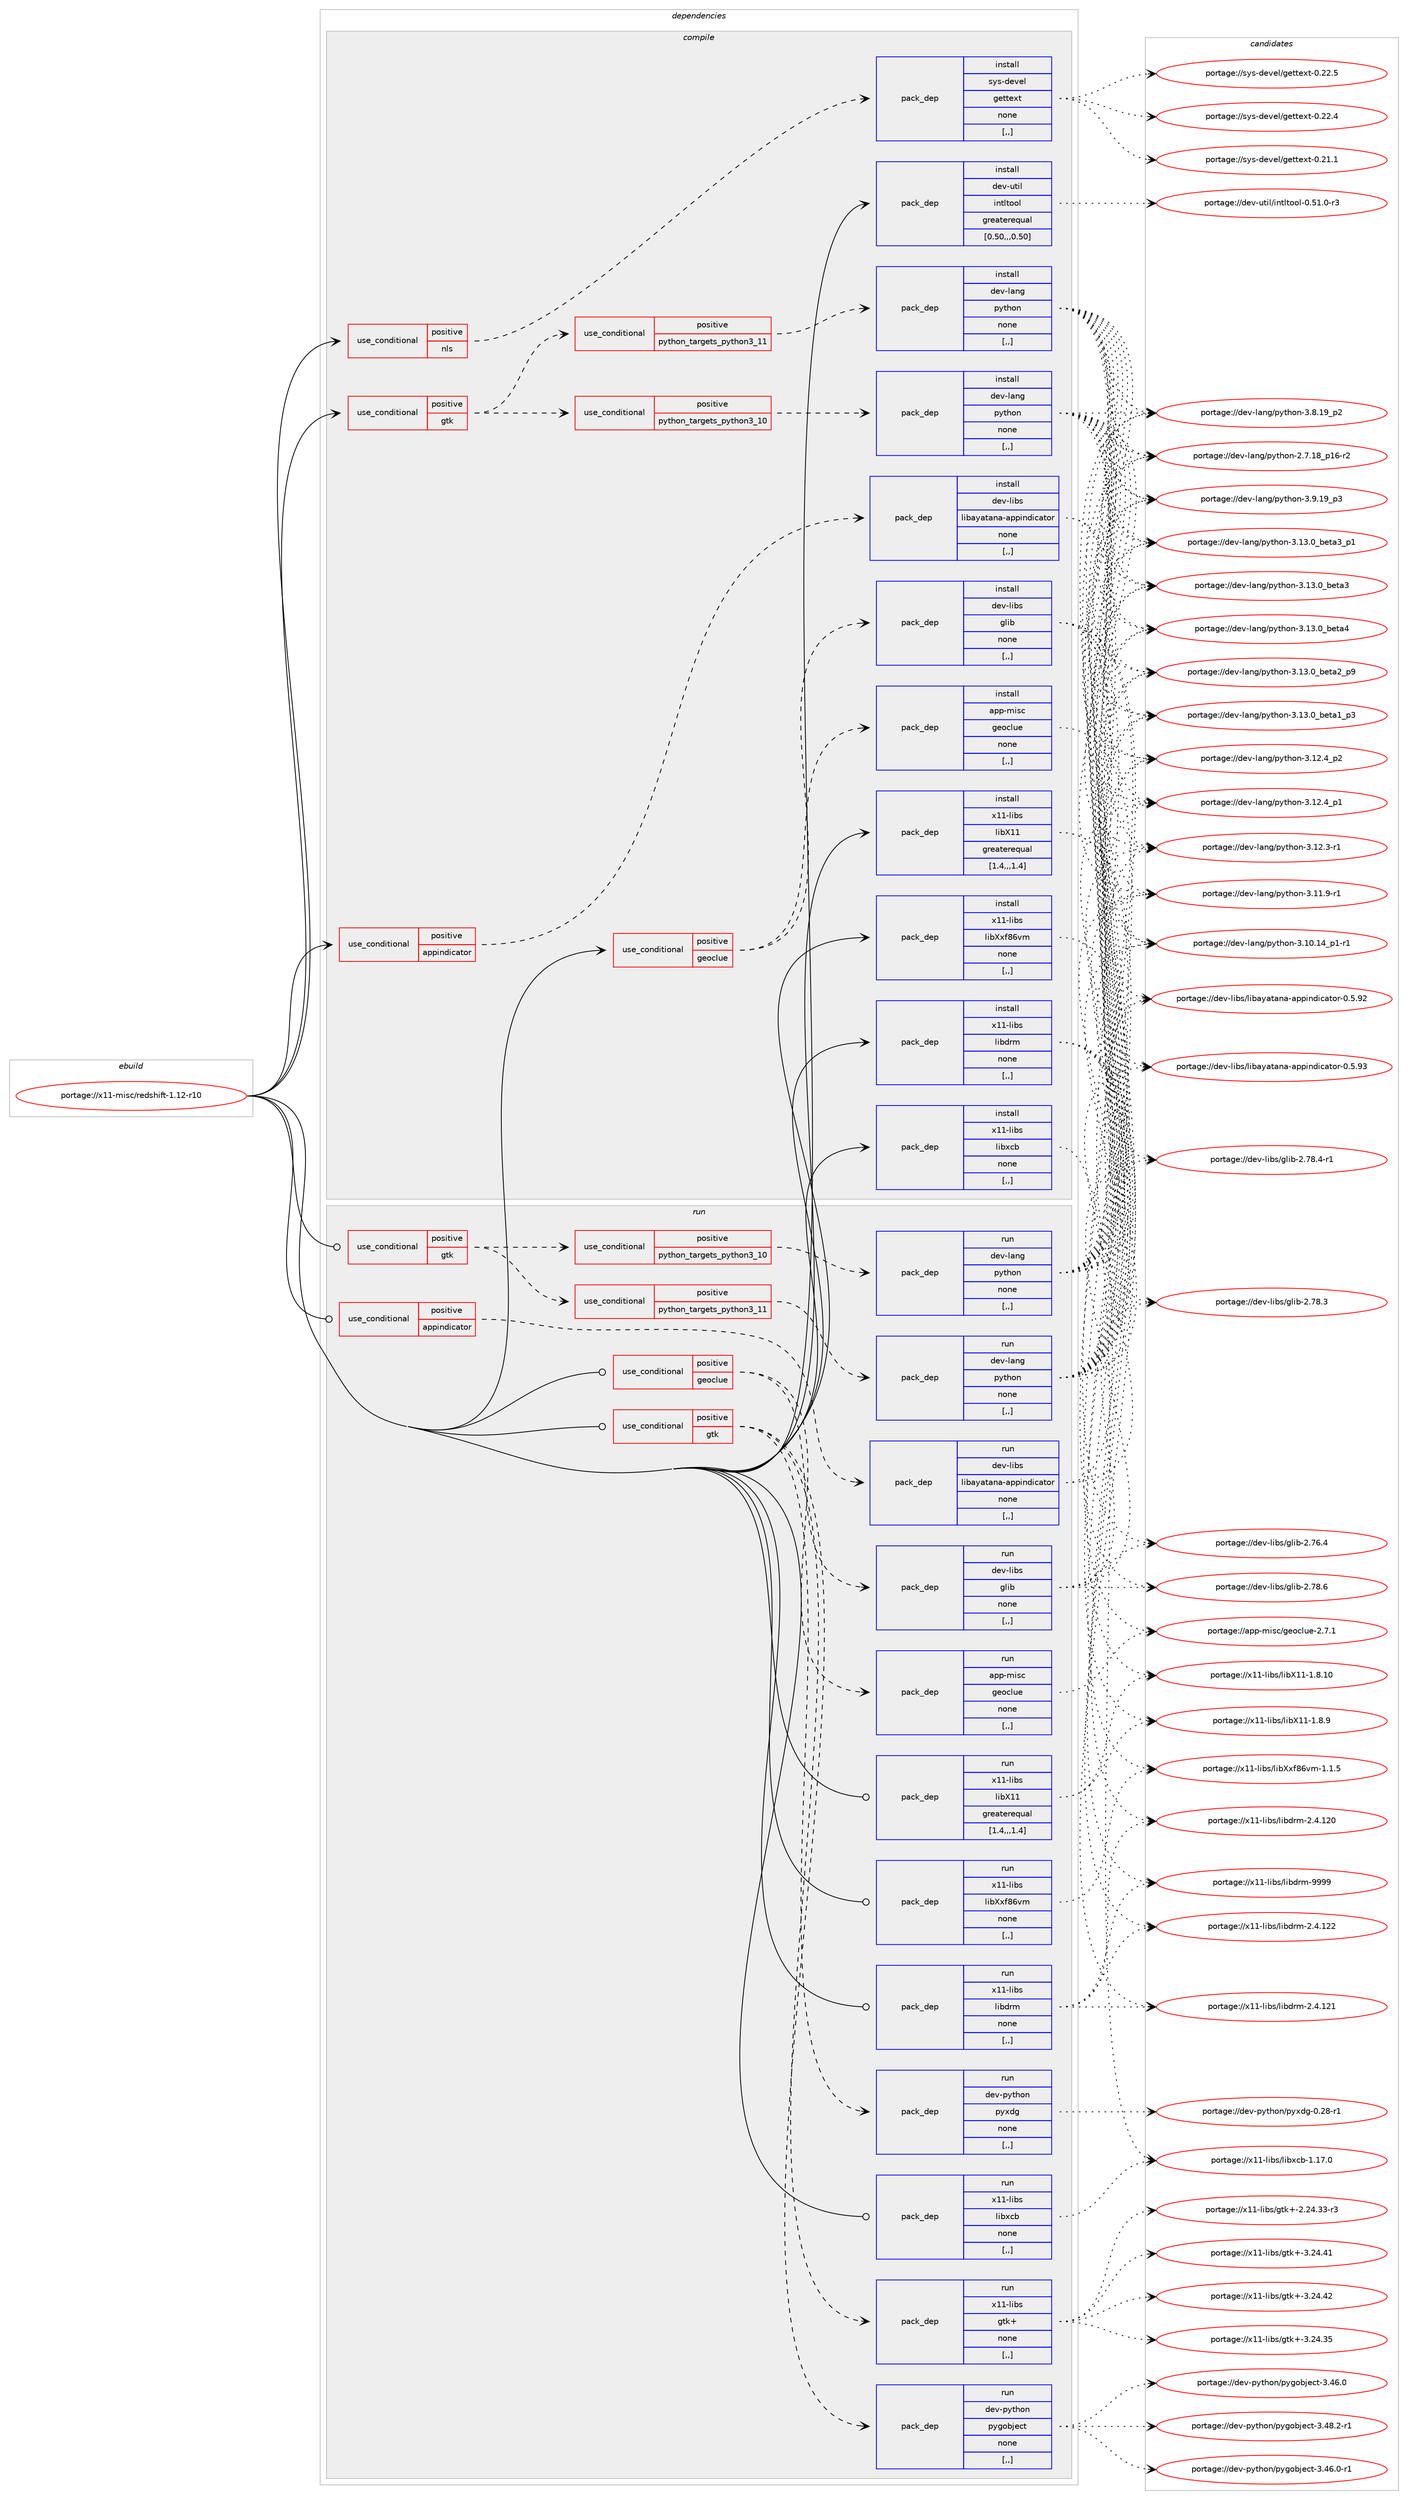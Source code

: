 digraph prolog {

# *************
# Graph options
# *************

newrank=true;
concentrate=true;
compound=true;
graph [rankdir=LR,fontname=Helvetica,fontsize=10,ranksep=1.5];#, ranksep=2.5, nodesep=0.2];
edge  [arrowhead=vee];
node  [fontname=Helvetica,fontsize=10];

# **********
# The ebuild
# **********

subgraph cluster_leftcol {
color=gray;
label=<<i>ebuild</i>>;
id [label="portage://x11-misc/redshift-1.12-r10", color=red, width=4, href="../x11-misc/redshift-1.12-r10.svg"];
}

# ****************
# The dependencies
# ****************

subgraph cluster_midcol {
color=gray;
label=<<i>dependencies</i>>;
subgraph cluster_compile {
fillcolor="#eeeeee";
style=filled;
label=<<i>compile</i>>;
subgraph cond122442 {
dependency462004 [label=<<TABLE BORDER="0" CELLBORDER="1" CELLSPACING="0" CELLPADDING="4"><TR><TD ROWSPAN="3" CELLPADDING="10">use_conditional</TD></TR><TR><TD>positive</TD></TR><TR><TD>appindicator</TD></TR></TABLE>>, shape=none, color=red];
subgraph pack336167 {
dependency462005 [label=<<TABLE BORDER="0" CELLBORDER="1" CELLSPACING="0" CELLPADDING="4" WIDTH="220"><TR><TD ROWSPAN="6" CELLPADDING="30">pack_dep</TD></TR><TR><TD WIDTH="110">install</TD></TR><TR><TD>dev-libs</TD></TR><TR><TD>libayatana-appindicator</TD></TR><TR><TD>none</TD></TR><TR><TD>[,,]</TD></TR></TABLE>>, shape=none, color=blue];
}
dependency462004:e -> dependency462005:w [weight=20,style="dashed",arrowhead="vee"];
}
id:e -> dependency462004:w [weight=20,style="solid",arrowhead="vee"];
subgraph cond122443 {
dependency462006 [label=<<TABLE BORDER="0" CELLBORDER="1" CELLSPACING="0" CELLPADDING="4"><TR><TD ROWSPAN="3" CELLPADDING="10">use_conditional</TD></TR><TR><TD>positive</TD></TR><TR><TD>geoclue</TD></TR></TABLE>>, shape=none, color=red];
subgraph pack336168 {
dependency462007 [label=<<TABLE BORDER="0" CELLBORDER="1" CELLSPACING="0" CELLPADDING="4" WIDTH="220"><TR><TD ROWSPAN="6" CELLPADDING="30">pack_dep</TD></TR><TR><TD WIDTH="110">install</TD></TR><TR><TD>app-misc</TD></TR><TR><TD>geoclue</TD></TR><TR><TD>none</TD></TR><TR><TD>[,,]</TD></TR></TABLE>>, shape=none, color=blue];
}
dependency462006:e -> dependency462007:w [weight=20,style="dashed",arrowhead="vee"];
subgraph pack336169 {
dependency462008 [label=<<TABLE BORDER="0" CELLBORDER="1" CELLSPACING="0" CELLPADDING="4" WIDTH="220"><TR><TD ROWSPAN="6" CELLPADDING="30">pack_dep</TD></TR><TR><TD WIDTH="110">install</TD></TR><TR><TD>dev-libs</TD></TR><TR><TD>glib</TD></TR><TR><TD>none</TD></TR><TR><TD>[,,]</TD></TR></TABLE>>, shape=none, color=blue];
}
dependency462006:e -> dependency462008:w [weight=20,style="dashed",arrowhead="vee"];
}
id:e -> dependency462006:w [weight=20,style="solid",arrowhead="vee"];
subgraph cond122444 {
dependency462009 [label=<<TABLE BORDER="0" CELLBORDER="1" CELLSPACING="0" CELLPADDING="4"><TR><TD ROWSPAN="3" CELLPADDING="10">use_conditional</TD></TR><TR><TD>positive</TD></TR><TR><TD>gtk</TD></TR></TABLE>>, shape=none, color=red];
subgraph cond122445 {
dependency462010 [label=<<TABLE BORDER="0" CELLBORDER="1" CELLSPACING="0" CELLPADDING="4"><TR><TD ROWSPAN="3" CELLPADDING="10">use_conditional</TD></TR><TR><TD>positive</TD></TR><TR><TD>python_targets_python3_10</TD></TR></TABLE>>, shape=none, color=red];
subgraph pack336170 {
dependency462011 [label=<<TABLE BORDER="0" CELLBORDER="1" CELLSPACING="0" CELLPADDING="4" WIDTH="220"><TR><TD ROWSPAN="6" CELLPADDING="30">pack_dep</TD></TR><TR><TD WIDTH="110">install</TD></TR><TR><TD>dev-lang</TD></TR><TR><TD>python</TD></TR><TR><TD>none</TD></TR><TR><TD>[,,]</TD></TR></TABLE>>, shape=none, color=blue];
}
dependency462010:e -> dependency462011:w [weight=20,style="dashed",arrowhead="vee"];
}
dependency462009:e -> dependency462010:w [weight=20,style="dashed",arrowhead="vee"];
subgraph cond122446 {
dependency462012 [label=<<TABLE BORDER="0" CELLBORDER="1" CELLSPACING="0" CELLPADDING="4"><TR><TD ROWSPAN="3" CELLPADDING="10">use_conditional</TD></TR><TR><TD>positive</TD></TR><TR><TD>python_targets_python3_11</TD></TR></TABLE>>, shape=none, color=red];
subgraph pack336171 {
dependency462013 [label=<<TABLE BORDER="0" CELLBORDER="1" CELLSPACING="0" CELLPADDING="4" WIDTH="220"><TR><TD ROWSPAN="6" CELLPADDING="30">pack_dep</TD></TR><TR><TD WIDTH="110">install</TD></TR><TR><TD>dev-lang</TD></TR><TR><TD>python</TD></TR><TR><TD>none</TD></TR><TR><TD>[,,]</TD></TR></TABLE>>, shape=none, color=blue];
}
dependency462012:e -> dependency462013:w [weight=20,style="dashed",arrowhead="vee"];
}
dependency462009:e -> dependency462012:w [weight=20,style="dashed",arrowhead="vee"];
}
id:e -> dependency462009:w [weight=20,style="solid",arrowhead="vee"];
subgraph cond122447 {
dependency462014 [label=<<TABLE BORDER="0" CELLBORDER="1" CELLSPACING="0" CELLPADDING="4"><TR><TD ROWSPAN="3" CELLPADDING="10">use_conditional</TD></TR><TR><TD>positive</TD></TR><TR><TD>nls</TD></TR></TABLE>>, shape=none, color=red];
subgraph pack336172 {
dependency462015 [label=<<TABLE BORDER="0" CELLBORDER="1" CELLSPACING="0" CELLPADDING="4" WIDTH="220"><TR><TD ROWSPAN="6" CELLPADDING="30">pack_dep</TD></TR><TR><TD WIDTH="110">install</TD></TR><TR><TD>sys-devel</TD></TR><TR><TD>gettext</TD></TR><TR><TD>none</TD></TR><TR><TD>[,,]</TD></TR></TABLE>>, shape=none, color=blue];
}
dependency462014:e -> dependency462015:w [weight=20,style="dashed",arrowhead="vee"];
}
id:e -> dependency462014:w [weight=20,style="solid",arrowhead="vee"];
subgraph pack336173 {
dependency462016 [label=<<TABLE BORDER="0" CELLBORDER="1" CELLSPACING="0" CELLPADDING="4" WIDTH="220"><TR><TD ROWSPAN="6" CELLPADDING="30">pack_dep</TD></TR><TR><TD WIDTH="110">install</TD></TR><TR><TD>dev-util</TD></TR><TR><TD>intltool</TD></TR><TR><TD>greaterequal</TD></TR><TR><TD>[0.50,,,0.50]</TD></TR></TABLE>>, shape=none, color=blue];
}
id:e -> dependency462016:w [weight=20,style="solid",arrowhead="vee"];
subgraph pack336174 {
dependency462017 [label=<<TABLE BORDER="0" CELLBORDER="1" CELLSPACING="0" CELLPADDING="4" WIDTH="220"><TR><TD ROWSPAN="6" CELLPADDING="30">pack_dep</TD></TR><TR><TD WIDTH="110">install</TD></TR><TR><TD>x11-libs</TD></TR><TR><TD>libX11</TD></TR><TR><TD>greaterequal</TD></TR><TR><TD>[1.4,,,1.4]</TD></TR></TABLE>>, shape=none, color=blue];
}
id:e -> dependency462017:w [weight=20,style="solid",arrowhead="vee"];
subgraph pack336175 {
dependency462018 [label=<<TABLE BORDER="0" CELLBORDER="1" CELLSPACING="0" CELLPADDING="4" WIDTH="220"><TR><TD ROWSPAN="6" CELLPADDING="30">pack_dep</TD></TR><TR><TD WIDTH="110">install</TD></TR><TR><TD>x11-libs</TD></TR><TR><TD>libXxf86vm</TD></TR><TR><TD>none</TD></TR><TR><TD>[,,]</TD></TR></TABLE>>, shape=none, color=blue];
}
id:e -> dependency462018:w [weight=20,style="solid",arrowhead="vee"];
subgraph pack336176 {
dependency462019 [label=<<TABLE BORDER="0" CELLBORDER="1" CELLSPACING="0" CELLPADDING="4" WIDTH="220"><TR><TD ROWSPAN="6" CELLPADDING="30">pack_dep</TD></TR><TR><TD WIDTH="110">install</TD></TR><TR><TD>x11-libs</TD></TR><TR><TD>libdrm</TD></TR><TR><TD>none</TD></TR><TR><TD>[,,]</TD></TR></TABLE>>, shape=none, color=blue];
}
id:e -> dependency462019:w [weight=20,style="solid",arrowhead="vee"];
subgraph pack336177 {
dependency462020 [label=<<TABLE BORDER="0" CELLBORDER="1" CELLSPACING="0" CELLPADDING="4" WIDTH="220"><TR><TD ROWSPAN="6" CELLPADDING="30">pack_dep</TD></TR><TR><TD WIDTH="110">install</TD></TR><TR><TD>x11-libs</TD></TR><TR><TD>libxcb</TD></TR><TR><TD>none</TD></TR><TR><TD>[,,]</TD></TR></TABLE>>, shape=none, color=blue];
}
id:e -> dependency462020:w [weight=20,style="solid",arrowhead="vee"];
}
subgraph cluster_compileandrun {
fillcolor="#eeeeee";
style=filled;
label=<<i>compile and run</i>>;
}
subgraph cluster_run {
fillcolor="#eeeeee";
style=filled;
label=<<i>run</i>>;
subgraph cond122448 {
dependency462021 [label=<<TABLE BORDER="0" CELLBORDER="1" CELLSPACING="0" CELLPADDING="4"><TR><TD ROWSPAN="3" CELLPADDING="10">use_conditional</TD></TR><TR><TD>positive</TD></TR><TR><TD>appindicator</TD></TR></TABLE>>, shape=none, color=red];
subgraph pack336178 {
dependency462022 [label=<<TABLE BORDER="0" CELLBORDER="1" CELLSPACING="0" CELLPADDING="4" WIDTH="220"><TR><TD ROWSPAN="6" CELLPADDING="30">pack_dep</TD></TR><TR><TD WIDTH="110">run</TD></TR><TR><TD>dev-libs</TD></TR><TR><TD>libayatana-appindicator</TD></TR><TR><TD>none</TD></TR><TR><TD>[,,]</TD></TR></TABLE>>, shape=none, color=blue];
}
dependency462021:e -> dependency462022:w [weight=20,style="dashed",arrowhead="vee"];
}
id:e -> dependency462021:w [weight=20,style="solid",arrowhead="odot"];
subgraph cond122449 {
dependency462023 [label=<<TABLE BORDER="0" CELLBORDER="1" CELLSPACING="0" CELLPADDING="4"><TR><TD ROWSPAN="3" CELLPADDING="10">use_conditional</TD></TR><TR><TD>positive</TD></TR><TR><TD>geoclue</TD></TR></TABLE>>, shape=none, color=red];
subgraph pack336179 {
dependency462024 [label=<<TABLE BORDER="0" CELLBORDER="1" CELLSPACING="0" CELLPADDING="4" WIDTH="220"><TR><TD ROWSPAN="6" CELLPADDING="30">pack_dep</TD></TR><TR><TD WIDTH="110">run</TD></TR><TR><TD>app-misc</TD></TR><TR><TD>geoclue</TD></TR><TR><TD>none</TD></TR><TR><TD>[,,]</TD></TR></TABLE>>, shape=none, color=blue];
}
dependency462023:e -> dependency462024:w [weight=20,style="dashed",arrowhead="vee"];
subgraph pack336180 {
dependency462025 [label=<<TABLE BORDER="0" CELLBORDER="1" CELLSPACING="0" CELLPADDING="4" WIDTH="220"><TR><TD ROWSPAN="6" CELLPADDING="30">pack_dep</TD></TR><TR><TD WIDTH="110">run</TD></TR><TR><TD>dev-libs</TD></TR><TR><TD>glib</TD></TR><TR><TD>none</TD></TR><TR><TD>[,,]</TD></TR></TABLE>>, shape=none, color=blue];
}
dependency462023:e -> dependency462025:w [weight=20,style="dashed",arrowhead="vee"];
}
id:e -> dependency462023:w [weight=20,style="solid",arrowhead="odot"];
subgraph cond122450 {
dependency462026 [label=<<TABLE BORDER="0" CELLBORDER="1" CELLSPACING="0" CELLPADDING="4"><TR><TD ROWSPAN="3" CELLPADDING="10">use_conditional</TD></TR><TR><TD>positive</TD></TR><TR><TD>gtk</TD></TR></TABLE>>, shape=none, color=red];
subgraph cond122451 {
dependency462027 [label=<<TABLE BORDER="0" CELLBORDER="1" CELLSPACING="0" CELLPADDING="4"><TR><TD ROWSPAN="3" CELLPADDING="10">use_conditional</TD></TR><TR><TD>positive</TD></TR><TR><TD>python_targets_python3_10</TD></TR></TABLE>>, shape=none, color=red];
subgraph pack336181 {
dependency462028 [label=<<TABLE BORDER="0" CELLBORDER="1" CELLSPACING="0" CELLPADDING="4" WIDTH="220"><TR><TD ROWSPAN="6" CELLPADDING="30">pack_dep</TD></TR><TR><TD WIDTH="110">run</TD></TR><TR><TD>dev-lang</TD></TR><TR><TD>python</TD></TR><TR><TD>none</TD></TR><TR><TD>[,,]</TD></TR></TABLE>>, shape=none, color=blue];
}
dependency462027:e -> dependency462028:w [weight=20,style="dashed",arrowhead="vee"];
}
dependency462026:e -> dependency462027:w [weight=20,style="dashed",arrowhead="vee"];
subgraph cond122452 {
dependency462029 [label=<<TABLE BORDER="0" CELLBORDER="1" CELLSPACING="0" CELLPADDING="4"><TR><TD ROWSPAN="3" CELLPADDING="10">use_conditional</TD></TR><TR><TD>positive</TD></TR><TR><TD>python_targets_python3_11</TD></TR></TABLE>>, shape=none, color=red];
subgraph pack336182 {
dependency462030 [label=<<TABLE BORDER="0" CELLBORDER="1" CELLSPACING="0" CELLPADDING="4" WIDTH="220"><TR><TD ROWSPAN="6" CELLPADDING="30">pack_dep</TD></TR><TR><TD WIDTH="110">run</TD></TR><TR><TD>dev-lang</TD></TR><TR><TD>python</TD></TR><TR><TD>none</TD></TR><TR><TD>[,,]</TD></TR></TABLE>>, shape=none, color=blue];
}
dependency462029:e -> dependency462030:w [weight=20,style="dashed",arrowhead="vee"];
}
dependency462026:e -> dependency462029:w [weight=20,style="dashed",arrowhead="vee"];
}
id:e -> dependency462026:w [weight=20,style="solid",arrowhead="odot"];
subgraph cond122453 {
dependency462031 [label=<<TABLE BORDER="0" CELLBORDER="1" CELLSPACING="0" CELLPADDING="4"><TR><TD ROWSPAN="3" CELLPADDING="10">use_conditional</TD></TR><TR><TD>positive</TD></TR><TR><TD>gtk</TD></TR></TABLE>>, shape=none, color=red];
subgraph pack336183 {
dependency462032 [label=<<TABLE BORDER="0" CELLBORDER="1" CELLSPACING="0" CELLPADDING="4" WIDTH="220"><TR><TD ROWSPAN="6" CELLPADDING="30">pack_dep</TD></TR><TR><TD WIDTH="110">run</TD></TR><TR><TD>dev-python</TD></TR><TR><TD>pygobject</TD></TR><TR><TD>none</TD></TR><TR><TD>[,,]</TD></TR></TABLE>>, shape=none, color=blue];
}
dependency462031:e -> dependency462032:w [weight=20,style="dashed",arrowhead="vee"];
subgraph pack336184 {
dependency462033 [label=<<TABLE BORDER="0" CELLBORDER="1" CELLSPACING="0" CELLPADDING="4" WIDTH="220"><TR><TD ROWSPAN="6" CELLPADDING="30">pack_dep</TD></TR><TR><TD WIDTH="110">run</TD></TR><TR><TD>x11-libs</TD></TR><TR><TD>gtk+</TD></TR><TR><TD>none</TD></TR><TR><TD>[,,]</TD></TR></TABLE>>, shape=none, color=blue];
}
dependency462031:e -> dependency462033:w [weight=20,style="dashed",arrowhead="vee"];
subgraph pack336185 {
dependency462034 [label=<<TABLE BORDER="0" CELLBORDER="1" CELLSPACING="0" CELLPADDING="4" WIDTH="220"><TR><TD ROWSPAN="6" CELLPADDING="30">pack_dep</TD></TR><TR><TD WIDTH="110">run</TD></TR><TR><TD>dev-python</TD></TR><TR><TD>pyxdg</TD></TR><TR><TD>none</TD></TR><TR><TD>[,,]</TD></TR></TABLE>>, shape=none, color=blue];
}
dependency462031:e -> dependency462034:w [weight=20,style="dashed",arrowhead="vee"];
}
id:e -> dependency462031:w [weight=20,style="solid",arrowhead="odot"];
subgraph pack336186 {
dependency462035 [label=<<TABLE BORDER="0" CELLBORDER="1" CELLSPACING="0" CELLPADDING="4" WIDTH="220"><TR><TD ROWSPAN="6" CELLPADDING="30">pack_dep</TD></TR><TR><TD WIDTH="110">run</TD></TR><TR><TD>x11-libs</TD></TR><TR><TD>libX11</TD></TR><TR><TD>greaterequal</TD></TR><TR><TD>[1.4,,,1.4]</TD></TR></TABLE>>, shape=none, color=blue];
}
id:e -> dependency462035:w [weight=20,style="solid",arrowhead="odot"];
subgraph pack336187 {
dependency462036 [label=<<TABLE BORDER="0" CELLBORDER="1" CELLSPACING="0" CELLPADDING="4" WIDTH="220"><TR><TD ROWSPAN="6" CELLPADDING="30">pack_dep</TD></TR><TR><TD WIDTH="110">run</TD></TR><TR><TD>x11-libs</TD></TR><TR><TD>libXxf86vm</TD></TR><TR><TD>none</TD></TR><TR><TD>[,,]</TD></TR></TABLE>>, shape=none, color=blue];
}
id:e -> dependency462036:w [weight=20,style="solid",arrowhead="odot"];
subgraph pack336188 {
dependency462037 [label=<<TABLE BORDER="0" CELLBORDER="1" CELLSPACING="0" CELLPADDING="4" WIDTH="220"><TR><TD ROWSPAN="6" CELLPADDING="30">pack_dep</TD></TR><TR><TD WIDTH="110">run</TD></TR><TR><TD>x11-libs</TD></TR><TR><TD>libdrm</TD></TR><TR><TD>none</TD></TR><TR><TD>[,,]</TD></TR></TABLE>>, shape=none, color=blue];
}
id:e -> dependency462037:w [weight=20,style="solid",arrowhead="odot"];
subgraph pack336189 {
dependency462038 [label=<<TABLE BORDER="0" CELLBORDER="1" CELLSPACING="0" CELLPADDING="4" WIDTH="220"><TR><TD ROWSPAN="6" CELLPADDING="30">pack_dep</TD></TR><TR><TD WIDTH="110">run</TD></TR><TR><TD>x11-libs</TD></TR><TR><TD>libxcb</TD></TR><TR><TD>none</TD></TR><TR><TD>[,,]</TD></TR></TABLE>>, shape=none, color=blue];
}
id:e -> dependency462038:w [weight=20,style="solid",arrowhead="odot"];
}
}

# **************
# The candidates
# **************

subgraph cluster_choices {
rank=same;
color=gray;
label=<<i>candidates</i>>;

subgraph choice336167 {
color=black;
nodesep=1;
choice10010111845108105981154710810598971219711697110974597112112105110100105999711611111445484653465751 [label="portage://dev-libs/libayatana-appindicator-0.5.93", color=red, width=4,href="../dev-libs/libayatana-appindicator-0.5.93.svg"];
choice10010111845108105981154710810598971219711697110974597112112105110100105999711611111445484653465750 [label="portage://dev-libs/libayatana-appindicator-0.5.92", color=red, width=4,href="../dev-libs/libayatana-appindicator-0.5.92.svg"];
dependency462005:e -> choice10010111845108105981154710810598971219711697110974597112112105110100105999711611111445484653465751:w [style=dotted,weight="100"];
dependency462005:e -> choice10010111845108105981154710810598971219711697110974597112112105110100105999711611111445484653465750:w [style=dotted,weight="100"];
}
subgraph choice336168 {
color=black;
nodesep=1;
choice9711211245109105115994710310111199108117101455046554649 [label="portage://app-misc/geoclue-2.7.1", color=red, width=4,href="../app-misc/geoclue-2.7.1.svg"];
dependency462007:e -> choice9711211245109105115994710310111199108117101455046554649:w [style=dotted,weight="100"];
}
subgraph choice336169 {
color=black;
nodesep=1;
choice1001011184510810598115471031081059845504655564654 [label="portage://dev-libs/glib-2.78.6", color=red, width=4,href="../dev-libs/glib-2.78.6.svg"];
choice10010111845108105981154710310810598455046555646524511449 [label="portage://dev-libs/glib-2.78.4-r1", color=red, width=4,href="../dev-libs/glib-2.78.4-r1.svg"];
choice1001011184510810598115471031081059845504655564651 [label="portage://dev-libs/glib-2.78.3", color=red, width=4,href="../dev-libs/glib-2.78.3.svg"];
choice1001011184510810598115471031081059845504655544652 [label="portage://dev-libs/glib-2.76.4", color=red, width=4,href="../dev-libs/glib-2.76.4.svg"];
dependency462008:e -> choice1001011184510810598115471031081059845504655564654:w [style=dotted,weight="100"];
dependency462008:e -> choice10010111845108105981154710310810598455046555646524511449:w [style=dotted,weight="100"];
dependency462008:e -> choice1001011184510810598115471031081059845504655564651:w [style=dotted,weight="100"];
dependency462008:e -> choice1001011184510810598115471031081059845504655544652:w [style=dotted,weight="100"];
}
subgraph choice336170 {
color=black;
nodesep=1;
choice1001011184510897110103471121211161041111104551464951464895981011169752 [label="portage://dev-lang/python-3.13.0_beta4", color=red, width=4,href="../dev-lang/python-3.13.0_beta4.svg"];
choice10010111845108971101034711212111610411111045514649514648959810111697519511249 [label="portage://dev-lang/python-3.13.0_beta3_p1", color=red, width=4,href="../dev-lang/python-3.13.0_beta3_p1.svg"];
choice1001011184510897110103471121211161041111104551464951464895981011169751 [label="portage://dev-lang/python-3.13.0_beta3", color=red, width=4,href="../dev-lang/python-3.13.0_beta3.svg"];
choice10010111845108971101034711212111610411111045514649514648959810111697509511257 [label="portage://dev-lang/python-3.13.0_beta2_p9", color=red, width=4,href="../dev-lang/python-3.13.0_beta2_p9.svg"];
choice10010111845108971101034711212111610411111045514649514648959810111697499511251 [label="portage://dev-lang/python-3.13.0_beta1_p3", color=red, width=4,href="../dev-lang/python-3.13.0_beta1_p3.svg"];
choice100101118451089711010347112121116104111110455146495046529511250 [label="portage://dev-lang/python-3.12.4_p2", color=red, width=4,href="../dev-lang/python-3.12.4_p2.svg"];
choice100101118451089711010347112121116104111110455146495046529511249 [label="portage://dev-lang/python-3.12.4_p1", color=red, width=4,href="../dev-lang/python-3.12.4_p1.svg"];
choice100101118451089711010347112121116104111110455146495046514511449 [label="portage://dev-lang/python-3.12.3-r1", color=red, width=4,href="../dev-lang/python-3.12.3-r1.svg"];
choice100101118451089711010347112121116104111110455146494946574511449 [label="portage://dev-lang/python-3.11.9-r1", color=red, width=4,href="../dev-lang/python-3.11.9-r1.svg"];
choice100101118451089711010347112121116104111110455146494846495295112494511449 [label="portage://dev-lang/python-3.10.14_p1-r1", color=red, width=4,href="../dev-lang/python-3.10.14_p1-r1.svg"];
choice100101118451089711010347112121116104111110455146574649579511251 [label="portage://dev-lang/python-3.9.19_p3", color=red, width=4,href="../dev-lang/python-3.9.19_p3.svg"];
choice100101118451089711010347112121116104111110455146564649579511250 [label="portage://dev-lang/python-3.8.19_p2", color=red, width=4,href="../dev-lang/python-3.8.19_p2.svg"];
choice100101118451089711010347112121116104111110455046554649569511249544511450 [label="portage://dev-lang/python-2.7.18_p16-r2", color=red, width=4,href="../dev-lang/python-2.7.18_p16-r2.svg"];
dependency462011:e -> choice1001011184510897110103471121211161041111104551464951464895981011169752:w [style=dotted,weight="100"];
dependency462011:e -> choice10010111845108971101034711212111610411111045514649514648959810111697519511249:w [style=dotted,weight="100"];
dependency462011:e -> choice1001011184510897110103471121211161041111104551464951464895981011169751:w [style=dotted,weight="100"];
dependency462011:e -> choice10010111845108971101034711212111610411111045514649514648959810111697509511257:w [style=dotted,weight="100"];
dependency462011:e -> choice10010111845108971101034711212111610411111045514649514648959810111697499511251:w [style=dotted,weight="100"];
dependency462011:e -> choice100101118451089711010347112121116104111110455146495046529511250:w [style=dotted,weight="100"];
dependency462011:e -> choice100101118451089711010347112121116104111110455146495046529511249:w [style=dotted,weight="100"];
dependency462011:e -> choice100101118451089711010347112121116104111110455146495046514511449:w [style=dotted,weight="100"];
dependency462011:e -> choice100101118451089711010347112121116104111110455146494946574511449:w [style=dotted,weight="100"];
dependency462011:e -> choice100101118451089711010347112121116104111110455146494846495295112494511449:w [style=dotted,weight="100"];
dependency462011:e -> choice100101118451089711010347112121116104111110455146574649579511251:w [style=dotted,weight="100"];
dependency462011:e -> choice100101118451089711010347112121116104111110455146564649579511250:w [style=dotted,weight="100"];
dependency462011:e -> choice100101118451089711010347112121116104111110455046554649569511249544511450:w [style=dotted,weight="100"];
}
subgraph choice336171 {
color=black;
nodesep=1;
choice1001011184510897110103471121211161041111104551464951464895981011169752 [label="portage://dev-lang/python-3.13.0_beta4", color=red, width=4,href="../dev-lang/python-3.13.0_beta4.svg"];
choice10010111845108971101034711212111610411111045514649514648959810111697519511249 [label="portage://dev-lang/python-3.13.0_beta3_p1", color=red, width=4,href="../dev-lang/python-3.13.0_beta3_p1.svg"];
choice1001011184510897110103471121211161041111104551464951464895981011169751 [label="portage://dev-lang/python-3.13.0_beta3", color=red, width=4,href="../dev-lang/python-3.13.0_beta3.svg"];
choice10010111845108971101034711212111610411111045514649514648959810111697509511257 [label="portage://dev-lang/python-3.13.0_beta2_p9", color=red, width=4,href="../dev-lang/python-3.13.0_beta2_p9.svg"];
choice10010111845108971101034711212111610411111045514649514648959810111697499511251 [label="portage://dev-lang/python-3.13.0_beta1_p3", color=red, width=4,href="../dev-lang/python-3.13.0_beta1_p3.svg"];
choice100101118451089711010347112121116104111110455146495046529511250 [label="portage://dev-lang/python-3.12.4_p2", color=red, width=4,href="../dev-lang/python-3.12.4_p2.svg"];
choice100101118451089711010347112121116104111110455146495046529511249 [label="portage://dev-lang/python-3.12.4_p1", color=red, width=4,href="../dev-lang/python-3.12.4_p1.svg"];
choice100101118451089711010347112121116104111110455146495046514511449 [label="portage://dev-lang/python-3.12.3-r1", color=red, width=4,href="../dev-lang/python-3.12.3-r1.svg"];
choice100101118451089711010347112121116104111110455146494946574511449 [label="portage://dev-lang/python-3.11.9-r1", color=red, width=4,href="../dev-lang/python-3.11.9-r1.svg"];
choice100101118451089711010347112121116104111110455146494846495295112494511449 [label="portage://dev-lang/python-3.10.14_p1-r1", color=red, width=4,href="../dev-lang/python-3.10.14_p1-r1.svg"];
choice100101118451089711010347112121116104111110455146574649579511251 [label="portage://dev-lang/python-3.9.19_p3", color=red, width=4,href="../dev-lang/python-3.9.19_p3.svg"];
choice100101118451089711010347112121116104111110455146564649579511250 [label="portage://dev-lang/python-3.8.19_p2", color=red, width=4,href="../dev-lang/python-3.8.19_p2.svg"];
choice100101118451089711010347112121116104111110455046554649569511249544511450 [label="portage://dev-lang/python-2.7.18_p16-r2", color=red, width=4,href="../dev-lang/python-2.7.18_p16-r2.svg"];
dependency462013:e -> choice1001011184510897110103471121211161041111104551464951464895981011169752:w [style=dotted,weight="100"];
dependency462013:e -> choice10010111845108971101034711212111610411111045514649514648959810111697519511249:w [style=dotted,weight="100"];
dependency462013:e -> choice1001011184510897110103471121211161041111104551464951464895981011169751:w [style=dotted,weight="100"];
dependency462013:e -> choice10010111845108971101034711212111610411111045514649514648959810111697509511257:w [style=dotted,weight="100"];
dependency462013:e -> choice10010111845108971101034711212111610411111045514649514648959810111697499511251:w [style=dotted,weight="100"];
dependency462013:e -> choice100101118451089711010347112121116104111110455146495046529511250:w [style=dotted,weight="100"];
dependency462013:e -> choice100101118451089711010347112121116104111110455146495046529511249:w [style=dotted,weight="100"];
dependency462013:e -> choice100101118451089711010347112121116104111110455146495046514511449:w [style=dotted,weight="100"];
dependency462013:e -> choice100101118451089711010347112121116104111110455146494946574511449:w [style=dotted,weight="100"];
dependency462013:e -> choice100101118451089711010347112121116104111110455146494846495295112494511449:w [style=dotted,weight="100"];
dependency462013:e -> choice100101118451089711010347112121116104111110455146574649579511251:w [style=dotted,weight="100"];
dependency462013:e -> choice100101118451089711010347112121116104111110455146564649579511250:w [style=dotted,weight="100"];
dependency462013:e -> choice100101118451089711010347112121116104111110455046554649569511249544511450:w [style=dotted,weight="100"];
}
subgraph choice336172 {
color=black;
nodesep=1;
choice115121115451001011181011084710310111611610112011645484650504653 [label="portage://sys-devel/gettext-0.22.5", color=red, width=4,href="../sys-devel/gettext-0.22.5.svg"];
choice115121115451001011181011084710310111611610112011645484650504652 [label="portage://sys-devel/gettext-0.22.4", color=red, width=4,href="../sys-devel/gettext-0.22.4.svg"];
choice115121115451001011181011084710310111611610112011645484650494649 [label="portage://sys-devel/gettext-0.21.1", color=red, width=4,href="../sys-devel/gettext-0.21.1.svg"];
dependency462015:e -> choice115121115451001011181011084710310111611610112011645484650504653:w [style=dotted,weight="100"];
dependency462015:e -> choice115121115451001011181011084710310111611610112011645484650504652:w [style=dotted,weight="100"];
dependency462015:e -> choice115121115451001011181011084710310111611610112011645484650494649:w [style=dotted,weight="100"];
}
subgraph choice336173 {
color=black;
nodesep=1;
choice1001011184511711610510847105110116108116111111108454846534946484511451 [label="portage://dev-util/intltool-0.51.0-r3", color=red, width=4,href="../dev-util/intltool-0.51.0-r3.svg"];
dependency462016:e -> choice1001011184511711610510847105110116108116111111108454846534946484511451:w [style=dotted,weight="100"];
}
subgraph choice336174 {
color=black;
nodesep=1;
choice12049494510810598115471081059888494945494656464948 [label="portage://x11-libs/libX11-1.8.10", color=red, width=4,href="../x11-libs/libX11-1.8.10.svg"];
choice120494945108105981154710810598884949454946564657 [label="portage://x11-libs/libX11-1.8.9", color=red, width=4,href="../x11-libs/libX11-1.8.9.svg"];
dependency462017:e -> choice12049494510810598115471081059888494945494656464948:w [style=dotted,weight="100"];
dependency462017:e -> choice120494945108105981154710810598884949454946564657:w [style=dotted,weight="100"];
}
subgraph choice336175 {
color=black;
nodesep=1;
choice120494945108105981154710810598881201025654118109454946494653 [label="portage://x11-libs/libXxf86vm-1.1.5", color=red, width=4,href="../x11-libs/libXxf86vm-1.1.5.svg"];
dependency462018:e -> choice120494945108105981154710810598881201025654118109454946494653:w [style=dotted,weight="100"];
}
subgraph choice336176 {
color=black;
nodesep=1;
choice1204949451081059811547108105981001141094557575757 [label="portage://x11-libs/libdrm-9999", color=red, width=4,href="../x11-libs/libdrm-9999.svg"];
choice1204949451081059811547108105981001141094550465246495050 [label="portage://x11-libs/libdrm-2.4.122", color=red, width=4,href="../x11-libs/libdrm-2.4.122.svg"];
choice1204949451081059811547108105981001141094550465246495049 [label="portage://x11-libs/libdrm-2.4.121", color=red, width=4,href="../x11-libs/libdrm-2.4.121.svg"];
choice1204949451081059811547108105981001141094550465246495048 [label="portage://x11-libs/libdrm-2.4.120", color=red, width=4,href="../x11-libs/libdrm-2.4.120.svg"];
dependency462019:e -> choice1204949451081059811547108105981001141094557575757:w [style=dotted,weight="100"];
dependency462019:e -> choice1204949451081059811547108105981001141094550465246495050:w [style=dotted,weight="100"];
dependency462019:e -> choice1204949451081059811547108105981001141094550465246495049:w [style=dotted,weight="100"];
dependency462019:e -> choice1204949451081059811547108105981001141094550465246495048:w [style=dotted,weight="100"];
}
subgraph choice336177 {
color=black;
nodesep=1;
choice120494945108105981154710810598120999845494649554648 [label="portage://x11-libs/libxcb-1.17.0", color=red, width=4,href="../x11-libs/libxcb-1.17.0.svg"];
dependency462020:e -> choice120494945108105981154710810598120999845494649554648:w [style=dotted,weight="100"];
}
subgraph choice336178 {
color=black;
nodesep=1;
choice10010111845108105981154710810598971219711697110974597112112105110100105999711611111445484653465751 [label="portage://dev-libs/libayatana-appindicator-0.5.93", color=red, width=4,href="../dev-libs/libayatana-appindicator-0.5.93.svg"];
choice10010111845108105981154710810598971219711697110974597112112105110100105999711611111445484653465750 [label="portage://dev-libs/libayatana-appindicator-0.5.92", color=red, width=4,href="../dev-libs/libayatana-appindicator-0.5.92.svg"];
dependency462022:e -> choice10010111845108105981154710810598971219711697110974597112112105110100105999711611111445484653465751:w [style=dotted,weight="100"];
dependency462022:e -> choice10010111845108105981154710810598971219711697110974597112112105110100105999711611111445484653465750:w [style=dotted,weight="100"];
}
subgraph choice336179 {
color=black;
nodesep=1;
choice9711211245109105115994710310111199108117101455046554649 [label="portage://app-misc/geoclue-2.7.1", color=red, width=4,href="../app-misc/geoclue-2.7.1.svg"];
dependency462024:e -> choice9711211245109105115994710310111199108117101455046554649:w [style=dotted,weight="100"];
}
subgraph choice336180 {
color=black;
nodesep=1;
choice1001011184510810598115471031081059845504655564654 [label="portage://dev-libs/glib-2.78.6", color=red, width=4,href="../dev-libs/glib-2.78.6.svg"];
choice10010111845108105981154710310810598455046555646524511449 [label="portage://dev-libs/glib-2.78.4-r1", color=red, width=4,href="../dev-libs/glib-2.78.4-r1.svg"];
choice1001011184510810598115471031081059845504655564651 [label="portage://dev-libs/glib-2.78.3", color=red, width=4,href="../dev-libs/glib-2.78.3.svg"];
choice1001011184510810598115471031081059845504655544652 [label="portage://dev-libs/glib-2.76.4", color=red, width=4,href="../dev-libs/glib-2.76.4.svg"];
dependency462025:e -> choice1001011184510810598115471031081059845504655564654:w [style=dotted,weight="100"];
dependency462025:e -> choice10010111845108105981154710310810598455046555646524511449:w [style=dotted,weight="100"];
dependency462025:e -> choice1001011184510810598115471031081059845504655564651:w [style=dotted,weight="100"];
dependency462025:e -> choice1001011184510810598115471031081059845504655544652:w [style=dotted,weight="100"];
}
subgraph choice336181 {
color=black;
nodesep=1;
choice1001011184510897110103471121211161041111104551464951464895981011169752 [label="portage://dev-lang/python-3.13.0_beta4", color=red, width=4,href="../dev-lang/python-3.13.0_beta4.svg"];
choice10010111845108971101034711212111610411111045514649514648959810111697519511249 [label="portage://dev-lang/python-3.13.0_beta3_p1", color=red, width=4,href="../dev-lang/python-3.13.0_beta3_p1.svg"];
choice1001011184510897110103471121211161041111104551464951464895981011169751 [label="portage://dev-lang/python-3.13.0_beta3", color=red, width=4,href="../dev-lang/python-3.13.0_beta3.svg"];
choice10010111845108971101034711212111610411111045514649514648959810111697509511257 [label="portage://dev-lang/python-3.13.0_beta2_p9", color=red, width=4,href="../dev-lang/python-3.13.0_beta2_p9.svg"];
choice10010111845108971101034711212111610411111045514649514648959810111697499511251 [label="portage://dev-lang/python-3.13.0_beta1_p3", color=red, width=4,href="../dev-lang/python-3.13.0_beta1_p3.svg"];
choice100101118451089711010347112121116104111110455146495046529511250 [label="portage://dev-lang/python-3.12.4_p2", color=red, width=4,href="../dev-lang/python-3.12.4_p2.svg"];
choice100101118451089711010347112121116104111110455146495046529511249 [label="portage://dev-lang/python-3.12.4_p1", color=red, width=4,href="../dev-lang/python-3.12.4_p1.svg"];
choice100101118451089711010347112121116104111110455146495046514511449 [label="portage://dev-lang/python-3.12.3-r1", color=red, width=4,href="../dev-lang/python-3.12.3-r1.svg"];
choice100101118451089711010347112121116104111110455146494946574511449 [label="portage://dev-lang/python-3.11.9-r1", color=red, width=4,href="../dev-lang/python-3.11.9-r1.svg"];
choice100101118451089711010347112121116104111110455146494846495295112494511449 [label="portage://dev-lang/python-3.10.14_p1-r1", color=red, width=4,href="../dev-lang/python-3.10.14_p1-r1.svg"];
choice100101118451089711010347112121116104111110455146574649579511251 [label="portage://dev-lang/python-3.9.19_p3", color=red, width=4,href="../dev-lang/python-3.9.19_p3.svg"];
choice100101118451089711010347112121116104111110455146564649579511250 [label="portage://dev-lang/python-3.8.19_p2", color=red, width=4,href="../dev-lang/python-3.8.19_p2.svg"];
choice100101118451089711010347112121116104111110455046554649569511249544511450 [label="portage://dev-lang/python-2.7.18_p16-r2", color=red, width=4,href="../dev-lang/python-2.7.18_p16-r2.svg"];
dependency462028:e -> choice1001011184510897110103471121211161041111104551464951464895981011169752:w [style=dotted,weight="100"];
dependency462028:e -> choice10010111845108971101034711212111610411111045514649514648959810111697519511249:w [style=dotted,weight="100"];
dependency462028:e -> choice1001011184510897110103471121211161041111104551464951464895981011169751:w [style=dotted,weight="100"];
dependency462028:e -> choice10010111845108971101034711212111610411111045514649514648959810111697509511257:w [style=dotted,weight="100"];
dependency462028:e -> choice10010111845108971101034711212111610411111045514649514648959810111697499511251:w [style=dotted,weight="100"];
dependency462028:e -> choice100101118451089711010347112121116104111110455146495046529511250:w [style=dotted,weight="100"];
dependency462028:e -> choice100101118451089711010347112121116104111110455146495046529511249:w [style=dotted,weight="100"];
dependency462028:e -> choice100101118451089711010347112121116104111110455146495046514511449:w [style=dotted,weight="100"];
dependency462028:e -> choice100101118451089711010347112121116104111110455146494946574511449:w [style=dotted,weight="100"];
dependency462028:e -> choice100101118451089711010347112121116104111110455146494846495295112494511449:w [style=dotted,weight="100"];
dependency462028:e -> choice100101118451089711010347112121116104111110455146574649579511251:w [style=dotted,weight="100"];
dependency462028:e -> choice100101118451089711010347112121116104111110455146564649579511250:w [style=dotted,weight="100"];
dependency462028:e -> choice100101118451089711010347112121116104111110455046554649569511249544511450:w [style=dotted,weight="100"];
}
subgraph choice336182 {
color=black;
nodesep=1;
choice1001011184510897110103471121211161041111104551464951464895981011169752 [label="portage://dev-lang/python-3.13.0_beta4", color=red, width=4,href="../dev-lang/python-3.13.0_beta4.svg"];
choice10010111845108971101034711212111610411111045514649514648959810111697519511249 [label="portage://dev-lang/python-3.13.0_beta3_p1", color=red, width=4,href="../dev-lang/python-3.13.0_beta3_p1.svg"];
choice1001011184510897110103471121211161041111104551464951464895981011169751 [label="portage://dev-lang/python-3.13.0_beta3", color=red, width=4,href="../dev-lang/python-3.13.0_beta3.svg"];
choice10010111845108971101034711212111610411111045514649514648959810111697509511257 [label="portage://dev-lang/python-3.13.0_beta2_p9", color=red, width=4,href="../dev-lang/python-3.13.0_beta2_p9.svg"];
choice10010111845108971101034711212111610411111045514649514648959810111697499511251 [label="portage://dev-lang/python-3.13.0_beta1_p3", color=red, width=4,href="../dev-lang/python-3.13.0_beta1_p3.svg"];
choice100101118451089711010347112121116104111110455146495046529511250 [label="portage://dev-lang/python-3.12.4_p2", color=red, width=4,href="../dev-lang/python-3.12.4_p2.svg"];
choice100101118451089711010347112121116104111110455146495046529511249 [label="portage://dev-lang/python-3.12.4_p1", color=red, width=4,href="../dev-lang/python-3.12.4_p1.svg"];
choice100101118451089711010347112121116104111110455146495046514511449 [label="portage://dev-lang/python-3.12.3-r1", color=red, width=4,href="../dev-lang/python-3.12.3-r1.svg"];
choice100101118451089711010347112121116104111110455146494946574511449 [label="portage://dev-lang/python-3.11.9-r1", color=red, width=4,href="../dev-lang/python-3.11.9-r1.svg"];
choice100101118451089711010347112121116104111110455146494846495295112494511449 [label="portage://dev-lang/python-3.10.14_p1-r1", color=red, width=4,href="../dev-lang/python-3.10.14_p1-r1.svg"];
choice100101118451089711010347112121116104111110455146574649579511251 [label="portage://dev-lang/python-3.9.19_p3", color=red, width=4,href="../dev-lang/python-3.9.19_p3.svg"];
choice100101118451089711010347112121116104111110455146564649579511250 [label="portage://dev-lang/python-3.8.19_p2", color=red, width=4,href="../dev-lang/python-3.8.19_p2.svg"];
choice100101118451089711010347112121116104111110455046554649569511249544511450 [label="portage://dev-lang/python-2.7.18_p16-r2", color=red, width=4,href="../dev-lang/python-2.7.18_p16-r2.svg"];
dependency462030:e -> choice1001011184510897110103471121211161041111104551464951464895981011169752:w [style=dotted,weight="100"];
dependency462030:e -> choice10010111845108971101034711212111610411111045514649514648959810111697519511249:w [style=dotted,weight="100"];
dependency462030:e -> choice1001011184510897110103471121211161041111104551464951464895981011169751:w [style=dotted,weight="100"];
dependency462030:e -> choice10010111845108971101034711212111610411111045514649514648959810111697509511257:w [style=dotted,weight="100"];
dependency462030:e -> choice10010111845108971101034711212111610411111045514649514648959810111697499511251:w [style=dotted,weight="100"];
dependency462030:e -> choice100101118451089711010347112121116104111110455146495046529511250:w [style=dotted,weight="100"];
dependency462030:e -> choice100101118451089711010347112121116104111110455146495046529511249:w [style=dotted,weight="100"];
dependency462030:e -> choice100101118451089711010347112121116104111110455146495046514511449:w [style=dotted,weight="100"];
dependency462030:e -> choice100101118451089711010347112121116104111110455146494946574511449:w [style=dotted,weight="100"];
dependency462030:e -> choice100101118451089711010347112121116104111110455146494846495295112494511449:w [style=dotted,weight="100"];
dependency462030:e -> choice100101118451089711010347112121116104111110455146574649579511251:w [style=dotted,weight="100"];
dependency462030:e -> choice100101118451089711010347112121116104111110455146564649579511250:w [style=dotted,weight="100"];
dependency462030:e -> choice100101118451089711010347112121116104111110455046554649569511249544511450:w [style=dotted,weight="100"];
}
subgraph choice336183 {
color=black;
nodesep=1;
choice10010111845112121116104111110471121211031119810610199116455146525646504511449 [label="portage://dev-python/pygobject-3.48.2-r1", color=red, width=4,href="../dev-python/pygobject-3.48.2-r1.svg"];
choice10010111845112121116104111110471121211031119810610199116455146525446484511449 [label="portage://dev-python/pygobject-3.46.0-r1", color=red, width=4,href="../dev-python/pygobject-3.46.0-r1.svg"];
choice1001011184511212111610411111047112121103111981061019911645514652544648 [label="portage://dev-python/pygobject-3.46.0", color=red, width=4,href="../dev-python/pygobject-3.46.0.svg"];
dependency462032:e -> choice10010111845112121116104111110471121211031119810610199116455146525646504511449:w [style=dotted,weight="100"];
dependency462032:e -> choice10010111845112121116104111110471121211031119810610199116455146525446484511449:w [style=dotted,weight="100"];
dependency462032:e -> choice1001011184511212111610411111047112121103111981061019911645514652544648:w [style=dotted,weight="100"];
}
subgraph choice336184 {
color=black;
nodesep=1;
choice1204949451081059811547103116107434551465052465250 [label="portage://x11-libs/gtk+-3.24.42", color=red, width=4,href="../x11-libs/gtk+-3.24.42.svg"];
choice1204949451081059811547103116107434551465052465249 [label="portage://x11-libs/gtk+-3.24.41", color=red, width=4,href="../x11-libs/gtk+-3.24.41.svg"];
choice1204949451081059811547103116107434551465052465153 [label="portage://x11-libs/gtk+-3.24.35", color=red, width=4,href="../x11-libs/gtk+-3.24.35.svg"];
choice12049494510810598115471031161074345504650524651514511451 [label="portage://x11-libs/gtk+-2.24.33-r3", color=red, width=4,href="../x11-libs/gtk+-2.24.33-r3.svg"];
dependency462033:e -> choice1204949451081059811547103116107434551465052465250:w [style=dotted,weight="100"];
dependency462033:e -> choice1204949451081059811547103116107434551465052465249:w [style=dotted,weight="100"];
dependency462033:e -> choice1204949451081059811547103116107434551465052465153:w [style=dotted,weight="100"];
dependency462033:e -> choice12049494510810598115471031161074345504650524651514511451:w [style=dotted,weight="100"];
}
subgraph choice336185 {
color=black;
nodesep=1;
choice100101118451121211161041111104711212112010010345484650564511449 [label="portage://dev-python/pyxdg-0.28-r1", color=red, width=4,href="../dev-python/pyxdg-0.28-r1.svg"];
dependency462034:e -> choice100101118451121211161041111104711212112010010345484650564511449:w [style=dotted,weight="100"];
}
subgraph choice336186 {
color=black;
nodesep=1;
choice12049494510810598115471081059888494945494656464948 [label="portage://x11-libs/libX11-1.8.10", color=red, width=4,href="../x11-libs/libX11-1.8.10.svg"];
choice120494945108105981154710810598884949454946564657 [label="portage://x11-libs/libX11-1.8.9", color=red, width=4,href="../x11-libs/libX11-1.8.9.svg"];
dependency462035:e -> choice12049494510810598115471081059888494945494656464948:w [style=dotted,weight="100"];
dependency462035:e -> choice120494945108105981154710810598884949454946564657:w [style=dotted,weight="100"];
}
subgraph choice336187 {
color=black;
nodesep=1;
choice120494945108105981154710810598881201025654118109454946494653 [label="portage://x11-libs/libXxf86vm-1.1.5", color=red, width=4,href="../x11-libs/libXxf86vm-1.1.5.svg"];
dependency462036:e -> choice120494945108105981154710810598881201025654118109454946494653:w [style=dotted,weight="100"];
}
subgraph choice336188 {
color=black;
nodesep=1;
choice1204949451081059811547108105981001141094557575757 [label="portage://x11-libs/libdrm-9999", color=red, width=4,href="../x11-libs/libdrm-9999.svg"];
choice1204949451081059811547108105981001141094550465246495050 [label="portage://x11-libs/libdrm-2.4.122", color=red, width=4,href="../x11-libs/libdrm-2.4.122.svg"];
choice1204949451081059811547108105981001141094550465246495049 [label="portage://x11-libs/libdrm-2.4.121", color=red, width=4,href="../x11-libs/libdrm-2.4.121.svg"];
choice1204949451081059811547108105981001141094550465246495048 [label="portage://x11-libs/libdrm-2.4.120", color=red, width=4,href="../x11-libs/libdrm-2.4.120.svg"];
dependency462037:e -> choice1204949451081059811547108105981001141094557575757:w [style=dotted,weight="100"];
dependency462037:e -> choice1204949451081059811547108105981001141094550465246495050:w [style=dotted,weight="100"];
dependency462037:e -> choice1204949451081059811547108105981001141094550465246495049:w [style=dotted,weight="100"];
dependency462037:e -> choice1204949451081059811547108105981001141094550465246495048:w [style=dotted,weight="100"];
}
subgraph choice336189 {
color=black;
nodesep=1;
choice120494945108105981154710810598120999845494649554648 [label="portage://x11-libs/libxcb-1.17.0", color=red, width=4,href="../x11-libs/libxcb-1.17.0.svg"];
dependency462038:e -> choice120494945108105981154710810598120999845494649554648:w [style=dotted,weight="100"];
}
}

}
